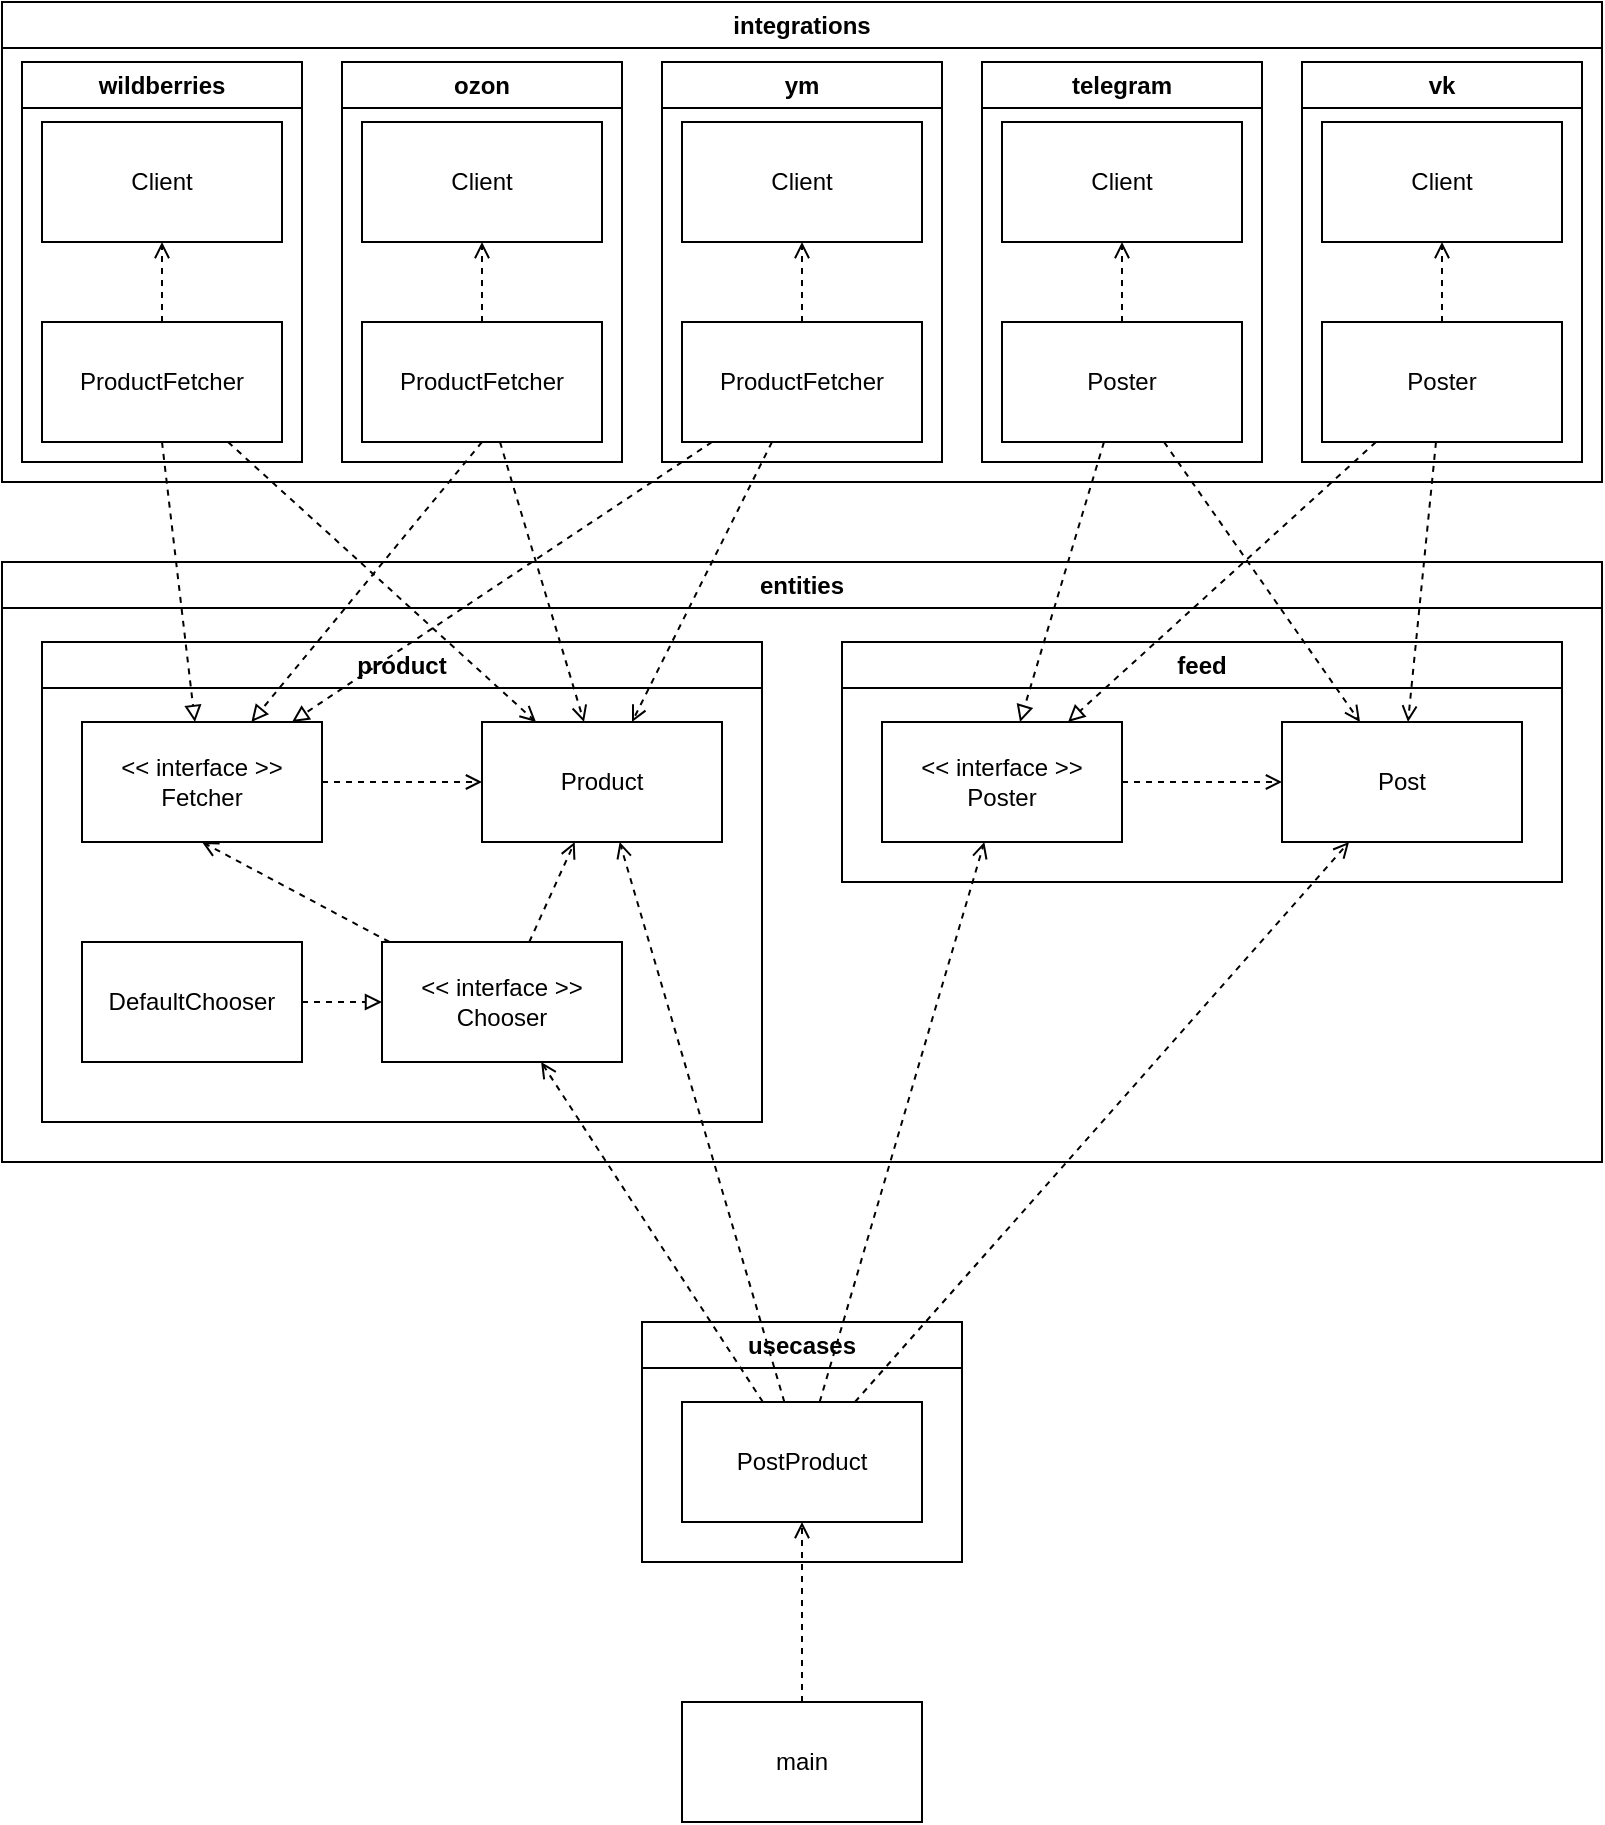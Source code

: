 <mxfile>
    <diagram id="R65K7NeBFECWdERMDkwd" name="Page-1">
        <mxGraphModel dx="1114" dy="589" grid="1" gridSize="10" guides="1" tooltips="1" connect="1" arrows="1" fold="1" page="1" pageScale="1" pageWidth="827" pageHeight="1169" math="0" shadow="0">
            <root>
                <mxCell id="0"/>
                <mxCell id="1" parent="0"/>
                <mxCell id="61" value="usecases" style="swimlane;whiteSpace=wrap;html=1;" parent="1" vertex="1">
                    <mxGeometry x="460" y="660" width="160" height="120" as="geometry"/>
                </mxCell>
                <mxCell id="62" style="edgeStyle=none;html=1;dashed=1;endArrow=open;endFill=0;" parent="61" edge="1">
                    <mxGeometry relative="1" as="geometry">
                        <mxPoint x="140" y="70" as="sourcePoint"/>
                    </mxGeometry>
                </mxCell>
                <mxCell id="60" value="PostProduct" style="rounded=0;whiteSpace=wrap;html=1;" parent="61" vertex="1">
                    <mxGeometry x="20" y="40" width="120" height="60" as="geometry"/>
                </mxCell>
                <mxCell id="65" value="entities" style="swimlane;whiteSpace=wrap;html=1;" parent="1" vertex="1">
                    <mxGeometry x="140" y="280" width="800" height="300" as="geometry"/>
                </mxCell>
                <mxCell id="69" style="edgeStyle=none;html=1;exitX=1;exitY=0.5;exitDx=0;exitDy=0;dashed=1;endArrow=open;endFill=0;" parent="65" edge="1">
                    <mxGeometry relative="1" as="geometry">
                        <mxPoint x="140" y="70" as="sourcePoint"/>
                    </mxGeometry>
                </mxCell>
                <mxCell id="70" style="edgeStyle=none;html=1;dashed=1;endArrow=open;endFill=0;" parent="65" edge="1">
                    <mxGeometry relative="1" as="geometry">
                        <mxPoint x="237.5" y="100" as="targetPoint"/>
                    </mxGeometry>
                </mxCell>
                <mxCell id="71" style="edgeStyle=none;html=1;entryX=0.5;entryY=1;entryDx=0;entryDy=0;dashed=1;endArrow=open;endFill=0;" parent="65" edge="1">
                    <mxGeometry relative="1" as="geometry">
                        <mxPoint x="80" y="100" as="targetPoint"/>
                    </mxGeometry>
                </mxCell>
                <mxCell id="31" value="product" style="swimlane;whiteSpace=wrap;html=1;" parent="65" vertex="1">
                    <mxGeometry x="20" y="40" width="360" height="240" as="geometry"/>
                </mxCell>
                <mxCell id="17" value="&amp;lt;&amp;lt; interface &amp;gt;&amp;gt;&lt;br&gt;Fetcher" style="rounded=0;whiteSpace=wrap;html=1;" parent="31" vertex="1">
                    <mxGeometry x="20" y="40" width="120" height="60" as="geometry"/>
                </mxCell>
                <mxCell id="22" value="Product" style="rounded=0;whiteSpace=wrap;html=1;" parent="31" vertex="1">
                    <mxGeometry x="220" y="40" width="120" height="60" as="geometry"/>
                </mxCell>
                <mxCell id="6" value="&amp;lt;&amp;lt; interface &amp;gt;&amp;gt;&lt;br&gt;Chooser" style="rounded=0;whiteSpace=wrap;html=1;" parent="31" vertex="1">
                    <mxGeometry x="170" y="150" width="120" height="60" as="geometry"/>
                </mxCell>
                <mxCell id="23" style="edgeStyle=none;html=1;exitX=1;exitY=0.5;exitDx=0;exitDy=0;dashed=1;endArrow=open;endFill=0;" parent="31" source="17" target="22" edge="1">
                    <mxGeometry relative="1" as="geometry"/>
                </mxCell>
                <mxCell id="24" style="edgeStyle=none;html=1;dashed=1;endArrow=open;endFill=0;" parent="31" source="6" target="22" edge="1">
                    <mxGeometry relative="1" as="geometry"/>
                </mxCell>
                <mxCell id="21" style="edgeStyle=none;html=1;entryX=0.5;entryY=1;entryDx=0;entryDy=0;dashed=1;endArrow=open;endFill=0;" parent="31" source="6" target="17" edge="1">
                    <mxGeometry relative="1" as="geometry"/>
                </mxCell>
                <mxCell id="81" style="edgeStyle=none;html=1;endArrow=block;endFill=0;dashed=1;" edge="1" parent="31" source="75" target="6">
                    <mxGeometry relative="1" as="geometry"/>
                </mxCell>
                <mxCell id="75" value="DefaultChooser" style="rounded=0;whiteSpace=wrap;html=1;" parent="31" vertex="1">
                    <mxGeometry x="20" y="150" width="110" height="60" as="geometry"/>
                </mxCell>
                <mxCell id="38" value="feed" style="swimlane;whiteSpace=wrap;html=1;" parent="65" vertex="1">
                    <mxGeometry x="420" y="40" width="360" height="120" as="geometry"/>
                </mxCell>
                <mxCell id="46" style="edgeStyle=none;html=1;dashed=1;endArrow=open;endFill=0;" parent="38" source="39" target="40" edge="1">
                    <mxGeometry relative="1" as="geometry"/>
                </mxCell>
                <mxCell id="39" value="&amp;lt;&amp;lt; interface &amp;gt;&amp;gt;&lt;br&gt;Poster" style="rounded=0;whiteSpace=wrap;html=1;" parent="38" vertex="1">
                    <mxGeometry x="20" y="40" width="120" height="60" as="geometry"/>
                </mxCell>
                <mxCell id="40" value="Post" style="rounded=0;whiteSpace=wrap;html=1;" parent="38" vertex="1">
                    <mxGeometry x="220" y="40" width="120" height="60" as="geometry"/>
                </mxCell>
                <mxCell id="18" style="edgeStyle=none;html=1;exitX=0.5;exitY=1;exitDx=0;exitDy=0;dashed=1;endArrow=block;endFill=0;" parent="1" source="7" target="17" edge="1">
                    <mxGeometry relative="1" as="geometry"/>
                </mxCell>
                <mxCell id="28" style="edgeStyle=none;html=1;dashed=1;endArrow=open;endFill=0;" parent="1" source="7" target="22" edge="1">
                    <mxGeometry relative="1" as="geometry"/>
                </mxCell>
                <mxCell id="19" style="edgeStyle=none;html=1;exitX=0.5;exitY=1;exitDx=0;exitDy=0;dashed=1;endArrow=block;endFill=0;" parent="1" source="8" target="17" edge="1">
                    <mxGeometry relative="1" as="geometry"/>
                </mxCell>
                <mxCell id="29" style="edgeStyle=none;html=1;dashed=1;endArrow=open;endFill=0;" parent="1" source="8" target="22" edge="1">
                    <mxGeometry relative="1" as="geometry"/>
                </mxCell>
                <mxCell id="20" style="edgeStyle=none;html=1;dashed=1;endArrow=block;endFill=0;" parent="1" source="9" target="17" edge="1">
                    <mxGeometry relative="1" as="geometry"/>
                </mxCell>
                <mxCell id="30" value="" style="edgeStyle=none;html=1;dashed=1;endArrow=open;endFill=0;" parent="1" source="9" target="22" edge="1">
                    <mxGeometry relative="1" as="geometry"/>
                </mxCell>
                <mxCell id="35" value="" style="edgeStyle=none;html=1;dashed=1;endArrow=open;endFill=0;" parent="1" source="60" target="6" edge="1">
                    <mxGeometry relative="1" as="geometry">
                        <mxPoint x="327.143" y="640" as="sourcePoint"/>
                    </mxGeometry>
                </mxCell>
                <mxCell id="44" style="edgeStyle=none;html=1;dashed=1;endArrow=open;endFill=0;" parent="1" source="60" target="39" edge="1">
                    <mxGeometry relative="1" as="geometry">
                        <mxPoint x="420" y="700" as="sourcePoint"/>
                    </mxGeometry>
                </mxCell>
                <mxCell id="55" style="edgeStyle=none;html=1;dashed=1;endArrow=block;endFill=0;" parent="1" source="48" target="39" edge="1">
                    <mxGeometry relative="1" as="geometry"/>
                </mxCell>
                <mxCell id="56" style="edgeStyle=none;html=1;dashed=1;endArrow=block;endFill=0;" parent="1" source="53" target="39" edge="1">
                    <mxGeometry relative="1" as="geometry"/>
                </mxCell>
                <mxCell id="57" style="edgeStyle=none;html=1;dashed=1;endArrow=open;endFill=0;" parent="1" source="48" target="40" edge="1">
                    <mxGeometry relative="1" as="geometry"/>
                </mxCell>
                <mxCell id="58" style="edgeStyle=none;html=1;dashed=1;endArrow=open;endFill=0;" parent="1" source="53" target="40" edge="1">
                    <mxGeometry relative="1" as="geometry"/>
                </mxCell>
                <mxCell id="72" value="integrations" style="swimlane;whiteSpace=wrap;html=1;" parent="1" vertex="1">
                    <mxGeometry x="140" width="800" height="240" as="geometry"/>
                </mxCell>
                <mxCell id="2" value="Client" style="rounded=0;whiteSpace=wrap;html=1;" parent="72" vertex="1">
                    <mxGeometry x="20" y="60" width="120" height="60" as="geometry"/>
                </mxCell>
                <mxCell id="3" value="Client" style="rounded=0;whiteSpace=wrap;html=1;" parent="72" vertex="1">
                    <mxGeometry x="180" y="60" width="120" height="60" as="geometry"/>
                </mxCell>
                <mxCell id="4" value="Client" style="rounded=0;whiteSpace=wrap;html=1;" parent="72" vertex="1">
                    <mxGeometry x="340" y="60" width="120" height="60" as="geometry"/>
                </mxCell>
                <mxCell id="49" value="Client" style="rounded=0;whiteSpace=wrap;html=1;" parent="72" vertex="1">
                    <mxGeometry x="500" y="60" width="120" height="60" as="geometry"/>
                </mxCell>
                <mxCell id="48" value="Poster" style="rounded=0;whiteSpace=wrap;html=1;" parent="72" vertex="1">
                    <mxGeometry x="500" y="160" width="120" height="60" as="geometry"/>
                </mxCell>
                <mxCell id="50" value="" style="edgeStyle=none;html=1;dashed=1;endArrow=open;endFill=0;" parent="72" source="48" target="49" edge="1">
                    <mxGeometry relative="1" as="geometry"/>
                </mxCell>
                <mxCell id="9" value="ProductFetcher" style="rounded=0;whiteSpace=wrap;html=1;" parent="72" vertex="1">
                    <mxGeometry x="340" y="160" width="120" height="60" as="geometry"/>
                </mxCell>
                <mxCell id="16" style="edgeStyle=none;html=1;dashed=1;endArrow=open;endFill=0;" parent="72" source="9" target="4" edge="1">
                    <mxGeometry relative="1" as="geometry">
                        <mxPoint x="240" y="210" as="sourcePoint"/>
                        <mxPoint x="240" y="150" as="targetPoint"/>
                    </mxGeometry>
                </mxCell>
                <mxCell id="8" value="ProductFetcher" style="rounded=0;whiteSpace=wrap;html=1;" parent="72" vertex="1">
                    <mxGeometry x="180" y="160" width="120" height="60" as="geometry"/>
                </mxCell>
                <mxCell id="15" style="edgeStyle=none;html=1;dashed=1;endArrow=open;endFill=0;" parent="72" source="8" target="3" edge="1">
                    <mxGeometry relative="1" as="geometry">
                        <mxPoint x="80" y="210" as="sourcePoint"/>
                        <mxPoint x="80" y="150" as="targetPoint"/>
                    </mxGeometry>
                </mxCell>
                <mxCell id="7" value="ProductFetcher" style="rounded=0;whiteSpace=wrap;html=1;" parent="72" vertex="1">
                    <mxGeometry x="20" y="160" width="120" height="60" as="geometry"/>
                </mxCell>
                <mxCell id="13" style="edgeStyle=none;html=1;dashed=1;endArrow=open;endFill=0;" parent="72" source="7" target="2" edge="1">
                    <mxGeometry relative="1" as="geometry"/>
                </mxCell>
                <mxCell id="25" value="wildberries" style="swimlane;whiteSpace=wrap;html=1;" parent="72" vertex="1">
                    <mxGeometry x="10" y="30" width="140" height="200" as="geometry"/>
                </mxCell>
                <mxCell id="26" value="ozon" style="swimlane;whiteSpace=wrap;html=1;" parent="72" vertex="1">
                    <mxGeometry x="170" y="30" width="140" height="200" as="geometry"/>
                </mxCell>
                <mxCell id="27" value="ym" style="swimlane;whiteSpace=wrap;html=1;" parent="72" vertex="1">
                    <mxGeometry x="330" y="30" width="140" height="200" as="geometry"/>
                </mxCell>
                <mxCell id="47" value="telegram" style="swimlane;whiteSpace=wrap;html=1;" parent="72" vertex="1">
                    <mxGeometry x="490" y="30" width="140" height="200" as="geometry"/>
                </mxCell>
                <mxCell id="51" value="vk" style="swimlane;whiteSpace=wrap;html=1;" parent="72" vertex="1">
                    <mxGeometry x="650" y="30" width="140" height="200" as="geometry"/>
                </mxCell>
                <mxCell id="53" value="Poster" style="rounded=0;whiteSpace=wrap;html=1;" parent="51" vertex="1">
                    <mxGeometry x="10" y="130" width="120" height="60" as="geometry"/>
                </mxCell>
                <mxCell id="54" value="Client" style="rounded=0;whiteSpace=wrap;html=1;" parent="51" vertex="1">
                    <mxGeometry x="10" y="30" width="120" height="60" as="geometry"/>
                </mxCell>
                <mxCell id="52" value="" style="edgeStyle=none;html=1;dashed=1;endArrow=open;endFill=0;" parent="51" source="53" target="54" edge="1">
                    <mxGeometry relative="1" as="geometry"/>
                </mxCell>
                <mxCell id="78" style="edgeStyle=none;html=1;dashed=1;endArrow=open;endFill=0;" parent="1" source="77" target="60" edge="1">
                    <mxGeometry relative="1" as="geometry"/>
                </mxCell>
                <mxCell id="77" value="main" style="rounded=0;whiteSpace=wrap;html=1;" parent="1" vertex="1">
                    <mxGeometry x="480" y="850" width="120" height="60" as="geometry"/>
                </mxCell>
                <mxCell id="79" style="edgeStyle=none;html=1;dashed=1;endArrow=open;endFill=0;" parent="1" source="60" target="40" edge="1">
                    <mxGeometry relative="1" as="geometry"/>
                </mxCell>
                <mxCell id="80" style="edgeStyle=none;html=1;dashed=1;endArrow=open;endFill=0;" parent="1" source="60" target="22" edge="1">
                    <mxGeometry relative="1" as="geometry"/>
                </mxCell>
            </root>
        </mxGraphModel>
    </diagram>
</mxfile>